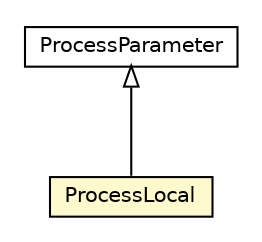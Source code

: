#!/usr/local/bin/dot
#
# Class diagram 
# Generated by UMLGraph version R5_6-24-gf6e263 (http://www.umlgraph.org/)
#

digraph G {
	edge [fontname="Helvetica",fontsize=10,labelfontname="Helvetica",labelfontsize=10];
	node [fontname="Helvetica",fontsize=10,shape=plaintext];
	nodesep=0.25;
	ranksep=0.5;
	// org.universAAL.middleware.service.owls.process.ProcessLocal
	c6545242 [label=<<table title="org.universAAL.middleware.service.owls.process.ProcessLocal" border="0" cellborder="1" cellspacing="0" cellpadding="2" port="p" bgcolor="lemonChiffon" href="./ProcessLocal.html">
		<tr><td><table border="0" cellspacing="0" cellpadding="1">
<tr><td align="center" balign="center"> ProcessLocal </td></tr>
		</table></td></tr>
		</table>>, URL="./ProcessLocal.html", fontname="Helvetica", fontcolor="black", fontsize=10.0];
	// org.universAAL.middleware.service.owls.process.ProcessParameter
	c6545243 [label=<<table title="org.universAAL.middleware.service.owls.process.ProcessParameter" border="0" cellborder="1" cellspacing="0" cellpadding="2" port="p" href="./ProcessParameter.html">
		<tr><td><table border="0" cellspacing="0" cellpadding="1">
<tr><td align="center" balign="center"> ProcessParameter </td></tr>
		</table></td></tr>
		</table>>, URL="./ProcessParameter.html", fontname="Helvetica", fontcolor="black", fontsize=10.0];
	//org.universAAL.middleware.service.owls.process.ProcessLocal extends org.universAAL.middleware.service.owls.process.ProcessParameter
	c6545243:p -> c6545242:p [dir=back,arrowtail=empty];
}

